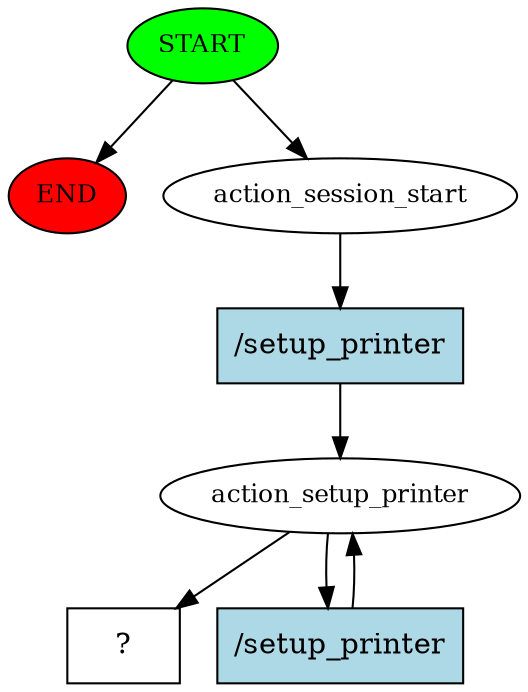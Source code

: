 digraph  {
0 [class="start active", fillcolor=green, fontsize=12, label=START, style=filled];
"-1" [class=end, fillcolor=red, fontsize=12, label=END, style=filled];
1 [class=active, fontsize=12, label=action_session_start];
2 [class=active, fontsize=12, label=action_setup_printer];
51 [class="intent dashed active", label="  ?  ", shape=rect];
52 [class="intent active", fillcolor=lightblue, label="/setup_printer", shape=rect, style=filled];
53 [class="intent active", fillcolor=lightblue, label="/setup_printer", shape=rect, style=filled];
0 -> "-1"  [class="", key=NONE, label=""];
0 -> 1  [class=active, key=NONE, label=""];
1 -> 52  [class=active, key=0];
2 -> 51  [class=active, key=NONE, label=""];
2 -> 53  [class=active, key=0];
52 -> 2  [class=active, key=0];
53 -> 2  [class=active, key=0];
}
